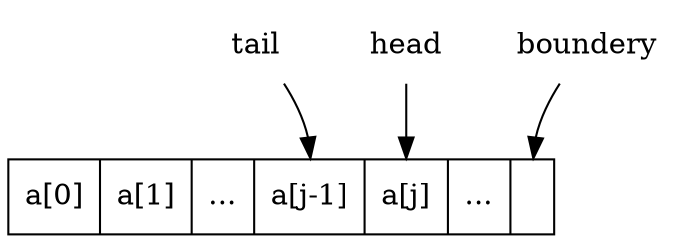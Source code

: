 digraph G{
	node[shape=record]
	buf[label="a[0]|a[1]|...|<t>a[j-1]|<h>a[j]|...|<max>"];
	head[shape=plaintext];
	tail[shape=plaintext];
	boundery[shape=plaintext];
	head->buf:h;
	tail->buf:t;
	boundery->buf:max;
}

